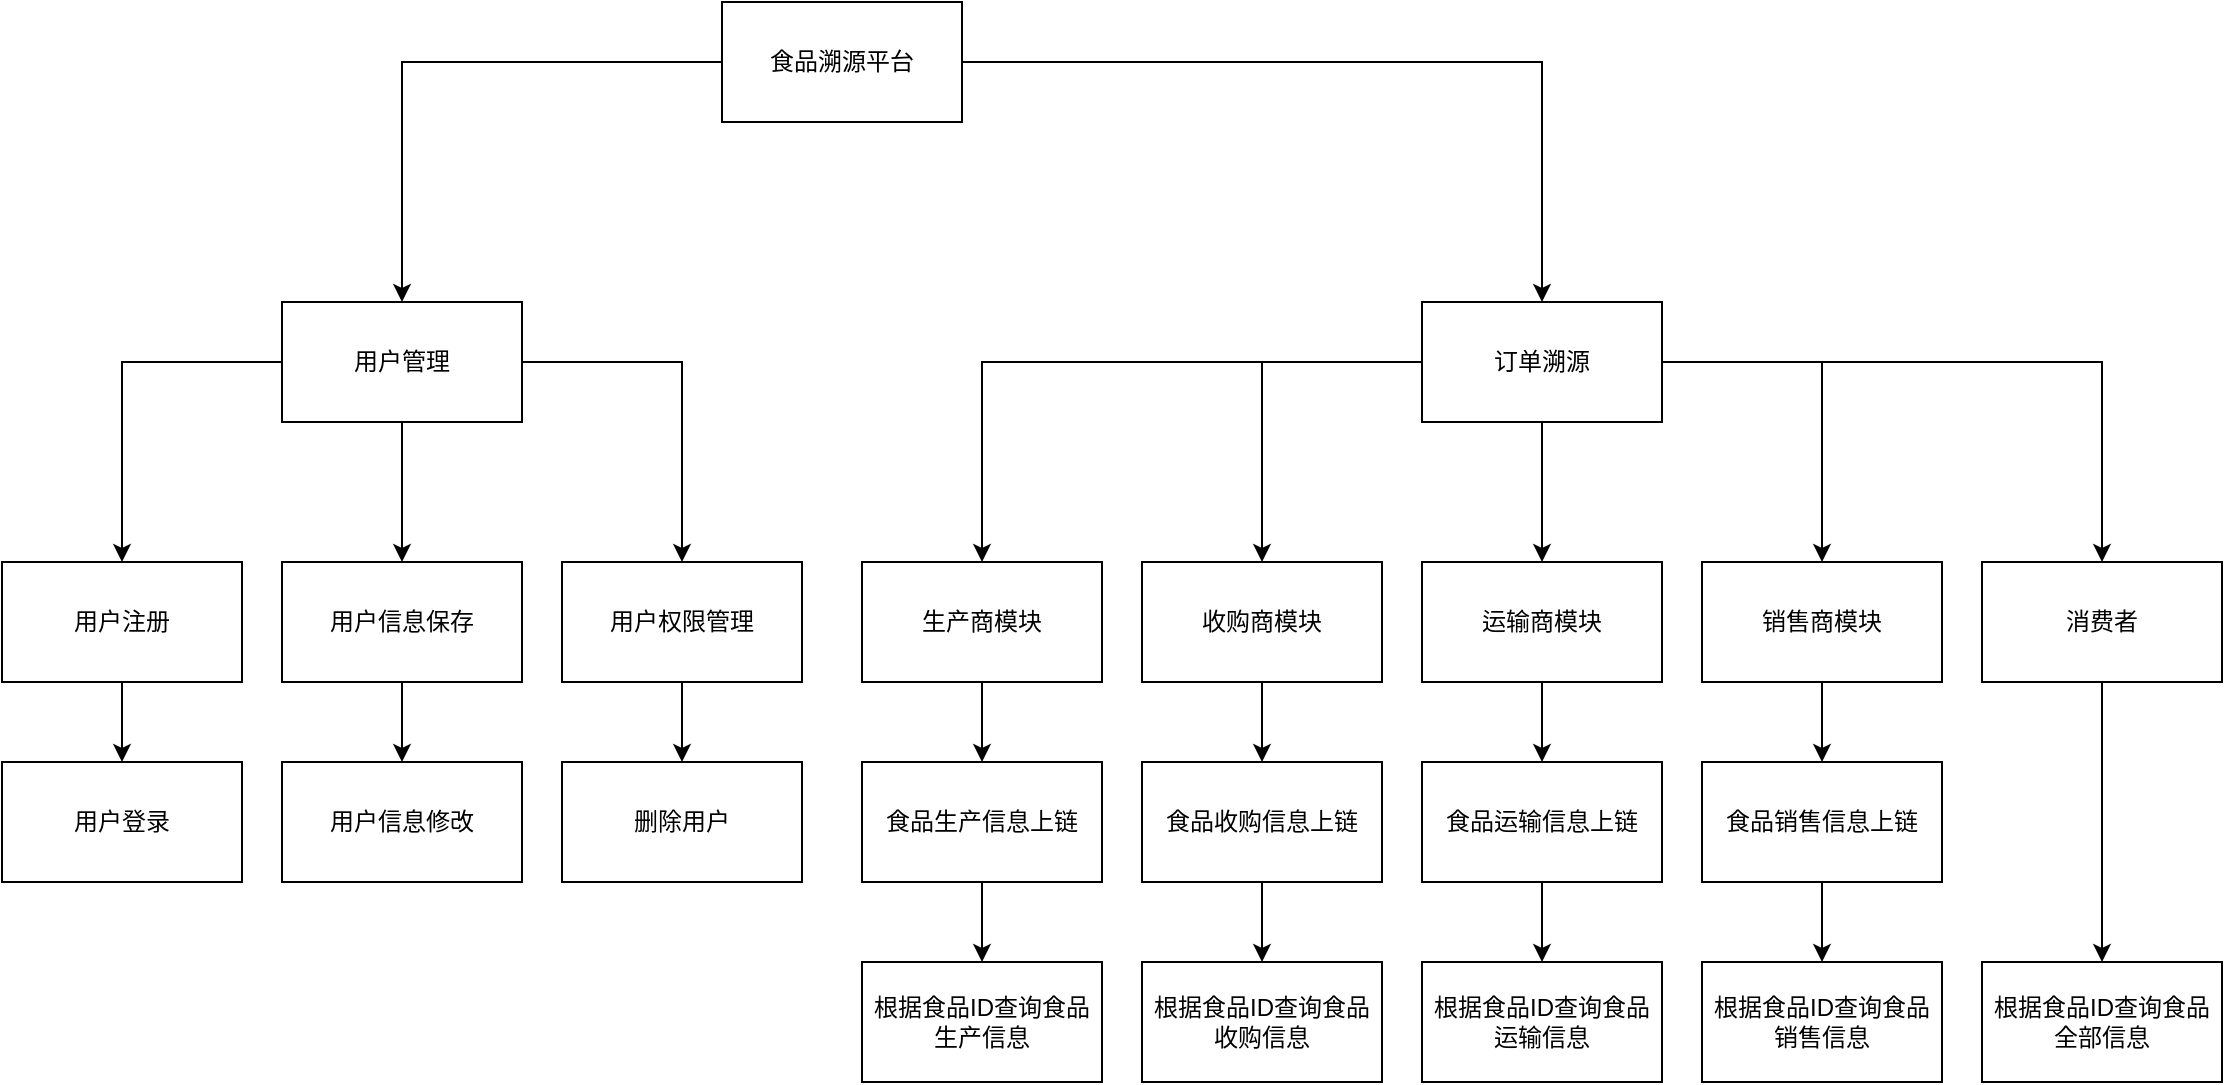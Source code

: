<mxfile version="21.8.0" type="github">
  <diagram name="第 1 页" id="afKNGiqyiqQ_Z6OSEI2z">
    <mxGraphModel dx="1221" dy="743" grid="1" gridSize="10" guides="1" tooltips="1" connect="1" arrows="1" fold="1" page="1" pageScale="1" pageWidth="1169" pageHeight="827" math="0" shadow="0">
      <root>
        <mxCell id="0" />
        <mxCell id="1" parent="0" />
        <mxCell id="8EY8dORyUA3TeWZ3oyKG-25" style="edgeStyle=orthogonalEdgeStyle;rounded=0;orthogonalLoop=1;jettySize=auto;html=1;" edge="1" parent="1" source="8EY8dORyUA3TeWZ3oyKG-1" target="8EY8dORyUA3TeWZ3oyKG-2">
          <mxGeometry relative="1" as="geometry" />
        </mxCell>
        <mxCell id="8EY8dORyUA3TeWZ3oyKG-26" style="edgeStyle=orthogonalEdgeStyle;rounded=0;orthogonalLoop=1;jettySize=auto;html=1;" edge="1" parent="1" source="8EY8dORyUA3TeWZ3oyKG-1" target="8EY8dORyUA3TeWZ3oyKG-3">
          <mxGeometry relative="1" as="geometry" />
        </mxCell>
        <mxCell id="8EY8dORyUA3TeWZ3oyKG-1" value="食品溯源平台" style="rounded=0;whiteSpace=wrap;html=1;" vertex="1" parent="1">
          <mxGeometry x="360" y="40" width="120" height="60" as="geometry" />
        </mxCell>
        <mxCell id="8EY8dORyUA3TeWZ3oyKG-27" style="edgeStyle=orthogonalEdgeStyle;rounded=0;orthogonalLoop=1;jettySize=auto;html=1;" edge="1" parent="1" source="8EY8dORyUA3TeWZ3oyKG-2" target="8EY8dORyUA3TeWZ3oyKG-6">
          <mxGeometry relative="1" as="geometry" />
        </mxCell>
        <mxCell id="8EY8dORyUA3TeWZ3oyKG-29" style="edgeStyle=orthogonalEdgeStyle;rounded=0;orthogonalLoop=1;jettySize=auto;html=1;exitX=0;exitY=0.5;exitDx=0;exitDy=0;entryX=0.5;entryY=0;entryDx=0;entryDy=0;" edge="1" parent="1" source="8EY8dORyUA3TeWZ3oyKG-2" target="8EY8dORyUA3TeWZ3oyKG-4">
          <mxGeometry relative="1" as="geometry" />
        </mxCell>
        <mxCell id="8EY8dORyUA3TeWZ3oyKG-30" style="edgeStyle=orthogonalEdgeStyle;rounded=0;orthogonalLoop=1;jettySize=auto;html=1;exitX=1;exitY=0.5;exitDx=0;exitDy=0;entryX=0.5;entryY=0;entryDx=0;entryDy=0;" edge="1" parent="1" source="8EY8dORyUA3TeWZ3oyKG-2" target="8EY8dORyUA3TeWZ3oyKG-8">
          <mxGeometry relative="1" as="geometry" />
        </mxCell>
        <mxCell id="8EY8dORyUA3TeWZ3oyKG-2" value="用户管理" style="rounded=0;whiteSpace=wrap;html=1;" vertex="1" parent="1">
          <mxGeometry x="140" y="190" width="120" height="60" as="geometry" />
        </mxCell>
        <mxCell id="8EY8dORyUA3TeWZ3oyKG-33" style="edgeStyle=orthogonalEdgeStyle;rounded=0;orthogonalLoop=1;jettySize=auto;html=1;entryX=0.5;entryY=0;entryDx=0;entryDy=0;" edge="1" parent="1" source="8EY8dORyUA3TeWZ3oyKG-3" target="8EY8dORyUA3TeWZ3oyKG-12">
          <mxGeometry relative="1" as="geometry" />
        </mxCell>
        <mxCell id="8EY8dORyUA3TeWZ3oyKG-36" style="edgeStyle=orthogonalEdgeStyle;rounded=0;orthogonalLoop=1;jettySize=auto;html=1;exitX=0;exitY=0.5;exitDx=0;exitDy=0;entryX=0.5;entryY=0;entryDx=0;entryDy=0;" edge="1" parent="1" source="8EY8dORyUA3TeWZ3oyKG-3" target="8EY8dORyUA3TeWZ3oyKG-10">
          <mxGeometry relative="1" as="geometry" />
        </mxCell>
        <mxCell id="8EY8dORyUA3TeWZ3oyKG-45" style="edgeStyle=orthogonalEdgeStyle;rounded=0;orthogonalLoop=1;jettySize=auto;html=1;exitX=1;exitY=0.5;exitDx=0;exitDy=0;entryX=0.5;entryY=0;entryDx=0;entryDy=0;" edge="1" parent="1" source="8EY8dORyUA3TeWZ3oyKG-3" target="8EY8dORyUA3TeWZ3oyKG-14">
          <mxGeometry relative="1" as="geometry" />
        </mxCell>
        <mxCell id="8EY8dORyUA3TeWZ3oyKG-3" value="订单溯源" style="rounded=0;whiteSpace=wrap;html=1;" vertex="1" parent="1">
          <mxGeometry x="710" y="190" width="120" height="60" as="geometry" />
        </mxCell>
        <mxCell id="8EY8dORyUA3TeWZ3oyKG-32" style="edgeStyle=orthogonalEdgeStyle;rounded=0;orthogonalLoop=1;jettySize=auto;html=1;exitX=0.5;exitY=1;exitDx=0;exitDy=0;entryX=0.5;entryY=0;entryDx=0;entryDy=0;" edge="1" parent="1" source="8EY8dORyUA3TeWZ3oyKG-4" target="8EY8dORyUA3TeWZ3oyKG-5">
          <mxGeometry relative="1" as="geometry" />
        </mxCell>
        <mxCell id="8EY8dORyUA3TeWZ3oyKG-4" value="用户注册" style="rounded=0;whiteSpace=wrap;html=1;" vertex="1" parent="1">
          <mxGeometry y="320" width="120" height="60" as="geometry" />
        </mxCell>
        <mxCell id="8EY8dORyUA3TeWZ3oyKG-5" value="用户登录" style="rounded=0;whiteSpace=wrap;html=1;" vertex="1" parent="1">
          <mxGeometry y="420" width="120" height="60" as="geometry" />
        </mxCell>
        <mxCell id="8EY8dORyUA3TeWZ3oyKG-28" style="edgeStyle=orthogonalEdgeStyle;rounded=0;orthogonalLoop=1;jettySize=auto;html=1;exitX=0.5;exitY=1;exitDx=0;exitDy=0;entryX=0.5;entryY=0;entryDx=0;entryDy=0;" edge="1" parent="1" source="8EY8dORyUA3TeWZ3oyKG-6" target="8EY8dORyUA3TeWZ3oyKG-7">
          <mxGeometry relative="1" as="geometry" />
        </mxCell>
        <mxCell id="8EY8dORyUA3TeWZ3oyKG-6" value="用户信息保存" style="rounded=0;whiteSpace=wrap;html=1;" vertex="1" parent="1">
          <mxGeometry x="140" y="320" width="120" height="60" as="geometry" />
        </mxCell>
        <mxCell id="8EY8dORyUA3TeWZ3oyKG-7" value="用户信息修改" style="rounded=0;whiteSpace=wrap;html=1;" vertex="1" parent="1">
          <mxGeometry x="140" y="420" width="120" height="60" as="geometry" />
        </mxCell>
        <mxCell id="8EY8dORyUA3TeWZ3oyKG-31" style="edgeStyle=orthogonalEdgeStyle;rounded=0;orthogonalLoop=1;jettySize=auto;html=1;exitX=0.5;exitY=1;exitDx=0;exitDy=0;entryX=0.5;entryY=0;entryDx=0;entryDy=0;" edge="1" parent="1" source="8EY8dORyUA3TeWZ3oyKG-8" target="8EY8dORyUA3TeWZ3oyKG-9">
          <mxGeometry relative="1" as="geometry" />
        </mxCell>
        <mxCell id="8EY8dORyUA3TeWZ3oyKG-8" value="用户权限管理" style="rounded=0;whiteSpace=wrap;html=1;" vertex="1" parent="1">
          <mxGeometry x="280" y="320" width="120" height="60" as="geometry" />
        </mxCell>
        <mxCell id="8EY8dORyUA3TeWZ3oyKG-9" value="删除用户" style="rounded=0;whiteSpace=wrap;html=1;" vertex="1" parent="1">
          <mxGeometry x="280" y="420" width="120" height="60" as="geometry" />
        </mxCell>
        <mxCell id="8EY8dORyUA3TeWZ3oyKG-37" style="edgeStyle=orthogonalEdgeStyle;rounded=0;orthogonalLoop=1;jettySize=auto;html=1;exitX=0.5;exitY=1;exitDx=0;exitDy=0;entryX=0.5;entryY=0;entryDx=0;entryDy=0;" edge="1" parent="1" source="8EY8dORyUA3TeWZ3oyKG-10" target="8EY8dORyUA3TeWZ3oyKG-15">
          <mxGeometry relative="1" as="geometry" />
        </mxCell>
        <mxCell id="8EY8dORyUA3TeWZ3oyKG-10" value="生产商模块" style="rounded=0;whiteSpace=wrap;html=1;" vertex="1" parent="1">
          <mxGeometry x="430" y="320" width="120" height="60" as="geometry" />
        </mxCell>
        <mxCell id="8EY8dORyUA3TeWZ3oyKG-39" style="edgeStyle=orthogonalEdgeStyle;rounded=0;orthogonalLoop=1;jettySize=auto;html=1;exitX=0.5;exitY=1;exitDx=0;exitDy=0;entryX=0.5;entryY=0;entryDx=0;entryDy=0;" edge="1" parent="1" source="8EY8dORyUA3TeWZ3oyKG-11" target="8EY8dORyUA3TeWZ3oyKG-16">
          <mxGeometry relative="1" as="geometry" />
        </mxCell>
        <mxCell id="8EY8dORyUA3TeWZ3oyKG-47" style="edgeStyle=orthogonalEdgeStyle;rounded=0;orthogonalLoop=1;jettySize=auto;html=1;exitX=0;exitY=0.5;exitDx=0;exitDy=0;entryX=0.5;entryY=0;entryDx=0;entryDy=0;" edge="1" parent="1" source="8EY8dORyUA3TeWZ3oyKG-3" target="8EY8dORyUA3TeWZ3oyKG-11">
          <mxGeometry relative="1" as="geometry" />
        </mxCell>
        <mxCell id="8EY8dORyUA3TeWZ3oyKG-11" value="收购商模块" style="rounded=0;whiteSpace=wrap;html=1;" vertex="1" parent="1">
          <mxGeometry x="570" y="320" width="120" height="60" as="geometry" />
        </mxCell>
        <mxCell id="8EY8dORyUA3TeWZ3oyKG-34" style="edgeStyle=orthogonalEdgeStyle;rounded=0;orthogonalLoop=1;jettySize=auto;html=1;exitX=0.5;exitY=1;exitDx=0;exitDy=0;entryX=0.5;entryY=0;entryDx=0;entryDy=0;" edge="1" parent="1" source="8EY8dORyUA3TeWZ3oyKG-12" target="8EY8dORyUA3TeWZ3oyKG-17">
          <mxGeometry relative="1" as="geometry" />
        </mxCell>
        <mxCell id="8EY8dORyUA3TeWZ3oyKG-12" value="运输商模块" style="rounded=0;whiteSpace=wrap;html=1;" vertex="1" parent="1">
          <mxGeometry x="710" y="320" width="120" height="60" as="geometry" />
        </mxCell>
        <mxCell id="8EY8dORyUA3TeWZ3oyKG-41" style="edgeStyle=orthogonalEdgeStyle;rounded=0;orthogonalLoop=1;jettySize=auto;html=1;exitX=0.5;exitY=1;exitDx=0;exitDy=0;entryX=0.5;entryY=0;entryDx=0;entryDy=0;" edge="1" parent="1" source="8EY8dORyUA3TeWZ3oyKG-13" target="8EY8dORyUA3TeWZ3oyKG-18">
          <mxGeometry relative="1" as="geometry" />
        </mxCell>
        <mxCell id="8EY8dORyUA3TeWZ3oyKG-46" style="edgeStyle=orthogonalEdgeStyle;rounded=0;orthogonalLoop=1;jettySize=auto;html=1;exitX=1;exitY=0.5;exitDx=0;exitDy=0;entryX=0.5;entryY=0;entryDx=0;entryDy=0;" edge="1" parent="1" source="8EY8dORyUA3TeWZ3oyKG-3" target="8EY8dORyUA3TeWZ3oyKG-13">
          <mxGeometry relative="1" as="geometry" />
        </mxCell>
        <mxCell id="8EY8dORyUA3TeWZ3oyKG-13" value="销售商模块" style="rounded=0;whiteSpace=wrap;html=1;" vertex="1" parent="1">
          <mxGeometry x="850" y="320" width="120" height="60" as="geometry" />
        </mxCell>
        <mxCell id="8EY8dORyUA3TeWZ3oyKG-48" style="edgeStyle=orthogonalEdgeStyle;rounded=0;orthogonalLoop=1;jettySize=auto;html=1;exitX=0.5;exitY=1;exitDx=0;exitDy=0;entryX=0.5;entryY=0;entryDx=0;entryDy=0;" edge="1" parent="1" source="8EY8dORyUA3TeWZ3oyKG-14" target="8EY8dORyUA3TeWZ3oyKG-24">
          <mxGeometry relative="1" as="geometry" />
        </mxCell>
        <mxCell id="8EY8dORyUA3TeWZ3oyKG-14" value="消费者" style="rounded=0;whiteSpace=wrap;html=1;" vertex="1" parent="1">
          <mxGeometry x="990" y="320" width="120" height="60" as="geometry" />
        </mxCell>
        <mxCell id="8EY8dORyUA3TeWZ3oyKG-38" style="edgeStyle=orthogonalEdgeStyle;rounded=0;orthogonalLoop=1;jettySize=auto;html=1;exitX=0.5;exitY=1;exitDx=0;exitDy=0;entryX=0.5;entryY=0;entryDx=0;entryDy=0;" edge="1" parent="1" source="8EY8dORyUA3TeWZ3oyKG-15" target="8EY8dORyUA3TeWZ3oyKG-20">
          <mxGeometry relative="1" as="geometry" />
        </mxCell>
        <mxCell id="8EY8dORyUA3TeWZ3oyKG-15" value="食品生产信息上链" style="rounded=0;whiteSpace=wrap;html=1;" vertex="1" parent="1">
          <mxGeometry x="430" y="420" width="120" height="60" as="geometry" />
        </mxCell>
        <mxCell id="8EY8dORyUA3TeWZ3oyKG-40" style="edgeStyle=orthogonalEdgeStyle;rounded=0;orthogonalLoop=1;jettySize=auto;html=1;exitX=0.5;exitY=1;exitDx=0;exitDy=0;entryX=0.5;entryY=0;entryDx=0;entryDy=0;" edge="1" parent="1" source="8EY8dORyUA3TeWZ3oyKG-16" target="8EY8dORyUA3TeWZ3oyKG-21">
          <mxGeometry relative="1" as="geometry" />
        </mxCell>
        <mxCell id="8EY8dORyUA3TeWZ3oyKG-16" value="食品收购信息上链" style="rounded=0;whiteSpace=wrap;html=1;" vertex="1" parent="1">
          <mxGeometry x="570" y="420" width="120" height="60" as="geometry" />
        </mxCell>
        <mxCell id="8EY8dORyUA3TeWZ3oyKG-35" style="edgeStyle=orthogonalEdgeStyle;rounded=0;orthogonalLoop=1;jettySize=auto;html=1;exitX=0.5;exitY=1;exitDx=0;exitDy=0;entryX=0.5;entryY=0;entryDx=0;entryDy=0;" edge="1" parent="1" source="8EY8dORyUA3TeWZ3oyKG-17" target="8EY8dORyUA3TeWZ3oyKG-22">
          <mxGeometry relative="1" as="geometry" />
        </mxCell>
        <mxCell id="8EY8dORyUA3TeWZ3oyKG-17" value="食品运输信息上链" style="rounded=0;whiteSpace=wrap;html=1;" vertex="1" parent="1">
          <mxGeometry x="710" y="420" width="120" height="60" as="geometry" />
        </mxCell>
        <mxCell id="8EY8dORyUA3TeWZ3oyKG-42" style="edgeStyle=orthogonalEdgeStyle;rounded=0;orthogonalLoop=1;jettySize=auto;html=1;exitX=0.5;exitY=1;exitDx=0;exitDy=0;entryX=0.5;entryY=0;entryDx=0;entryDy=0;" edge="1" parent="1" source="8EY8dORyUA3TeWZ3oyKG-18" target="8EY8dORyUA3TeWZ3oyKG-23">
          <mxGeometry relative="1" as="geometry" />
        </mxCell>
        <mxCell id="8EY8dORyUA3TeWZ3oyKG-18" value="食品销售信息上链" style="rounded=0;whiteSpace=wrap;html=1;" vertex="1" parent="1">
          <mxGeometry x="850" y="420" width="120" height="60" as="geometry" />
        </mxCell>
        <mxCell id="8EY8dORyUA3TeWZ3oyKG-20" value="根据食品ID查询食品生产信息" style="rounded=0;whiteSpace=wrap;html=1;" vertex="1" parent="1">
          <mxGeometry x="430" y="520" width="120" height="60" as="geometry" />
        </mxCell>
        <mxCell id="8EY8dORyUA3TeWZ3oyKG-21" value="根据食品ID查询食品收购信息" style="rounded=0;whiteSpace=wrap;html=1;" vertex="1" parent="1">
          <mxGeometry x="570" y="520" width="120" height="60" as="geometry" />
        </mxCell>
        <mxCell id="8EY8dORyUA3TeWZ3oyKG-22" value="根据食品ID查询食品运输信息" style="rounded=0;whiteSpace=wrap;html=1;" vertex="1" parent="1">
          <mxGeometry x="710" y="520" width="120" height="60" as="geometry" />
        </mxCell>
        <mxCell id="8EY8dORyUA3TeWZ3oyKG-23" value="根据食品ID查询食品销售信息" style="rounded=0;whiteSpace=wrap;html=1;" vertex="1" parent="1">
          <mxGeometry x="850" y="520" width="120" height="60" as="geometry" />
        </mxCell>
        <mxCell id="8EY8dORyUA3TeWZ3oyKG-24" value="根据食品ID查询食品全部信息" style="rounded=0;whiteSpace=wrap;html=1;" vertex="1" parent="1">
          <mxGeometry x="990" y="520" width="120" height="60" as="geometry" />
        </mxCell>
      </root>
    </mxGraphModel>
  </diagram>
</mxfile>
